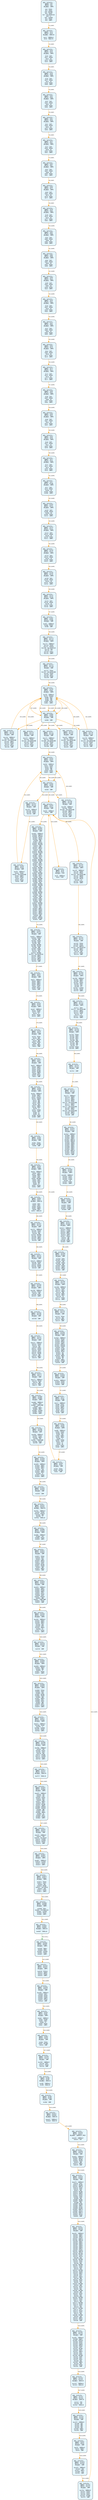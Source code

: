 digraph Contract_CFG {
    rankdir=TB;
    node [shape=box, style="filled, rounded", fontname="Monospace", fontsize=9, margin=0.15];
    edge [fontname="Arial", fontsize=8, penwidth=1.2];

    "block_0" [label="合约: 0xfbc81a...
起始PC: 0x0
终止PC: 0xd
终止指令: JUMPI
---------
0x0: PUSH1
0x2: PUSH1
0x4: MSTORE
0x5: PUSH1
0x7: CALLDATASIZE
0x8: LT
0x9: ISZERO
0xa: PUSH2
0xd: JUMPI", fillcolor="#e6f7ff"];
    "block_1a" [label="合约: 0xfbc81a...
起始PC: 0x1a
终止PC: 0x1b
终止指令: INVALID
---------
0x1a: JUMPDEST
0x1b: INVALID", fillcolor="#e6f7ff"];
    "block_2b" [label="合约: 0xfbc81a...
起始PC: 0x2b
终止PC: 0x35
终止指令: JUMPI
---------
0x2b: DUP1
0x2c: PUSH4
0x31: EQ
0x32: PUSH2
0x35: JUMPI", fillcolor="#e6f7ff"];
    "block_36" [label="合约: 0xfbc81a...
起始PC: 0x36
终止PC: 0x40
终止指令: JUMPI
---------
0x36: DUP1
0x37: PUSH4
0x3c: EQ
0x3d: PUSH2
0x40: JUMPI", fillcolor="#e6f7ff"];
    "block_41" [label="合约: 0xfbc81a...
起始PC: 0x41
终止PC: 0x4b
终止指令: JUMPI
---------
0x41: DUP1
0x42: PUSH4
0x47: EQ
0x48: PUSH2
0x4b: JUMPI", fillcolor="#e6f7ff"];
    "block_4c" [label="合约: 0xfbc81a...
起始PC: 0x4c
终止PC: 0x56
终止指令: JUMPI
---------
0x4c: DUP1
0x4d: PUSH4
0x52: EQ
0x53: PUSH2
0x56: JUMPI", fillcolor="#e6f7ff"];
    "block_57" [label="合约: 0xfbc81a...
起始PC: 0x57
终止PC: 0x61
终止指令: JUMPI
---------
0x57: DUP1
0x58: PUSH4
0x5d: EQ
0x5e: PUSH2
0x61: JUMPI", fillcolor="#e6f7ff"];
    "block_62" [label="合约: 0xfbc81a...
起始PC: 0x62
终止PC: 0x6c
终止指令: JUMPI
---------
0x62: DUP1
0x63: PUSH4
0x68: EQ
0x69: PUSH2
0x6c: JUMPI", fillcolor="#e6f7ff"];
    "block_6d" [label="合约: 0xfbc81a...
起始PC: 0x6d
终止PC: 0x77
终止指令: JUMPI
---------
0x6d: DUP1
0x6e: PUSH4
0x73: EQ
0x74: PUSH2
0x77: JUMPI", fillcolor="#e6f7ff"];
    "block_78" [label="合约: 0xfbc81a...
起始PC: 0x78
终止PC: 0x82
终止指令: JUMPI
---------
0x78: DUP1
0x79: PUSH4
0x7e: EQ
0x7f: PUSH2
0x82: JUMPI", fillcolor="#e6f7ff"];
    "block_83" [label="合约: 0xfbc81a...
起始PC: 0x83
终止PC: 0x8d
终止指令: JUMPI
---------
0x83: DUP1
0x84: PUSH4
0x89: EQ
0x8a: PUSH2
0x8d: JUMPI", fillcolor="#e6f7ff"];
    "block_8e" [label="合约: 0xfbc81a...
起始PC: 0x8e
终止PC: 0x98
终止指令: JUMPI
---------
0x8e: DUP1
0x8f: PUSH4
0x94: EQ
0x95: PUSH2
0x98: JUMPI", fillcolor="#e6f7ff"];
    "block_99" [label="合约: 0xfbc81a...
起始PC: 0x99
终止PC: 0xa3
终止指令: JUMPI
---------
0x99: DUP1
0x9a: PUSH4
0x9f: EQ
0xa0: PUSH2
0xa3: JUMPI", fillcolor="#e6f7ff"];
    "block_a4" [label="合约: 0xfbc81a...
起始PC: 0xa4
终止PC: 0xae
终止指令: JUMPI
---------
0xa4: DUP1
0xa5: PUSH4
0xaa: EQ
0xab: PUSH2
0xae: JUMPI", fillcolor="#e6f7ff"];
    "block_af" [label="合约: 0xfbc81a...
起始PC: 0xaf
终止PC: 0xb9
终止指令: JUMPI
---------
0xaf: DUP1
0xb0: PUSH4
0xb5: EQ
0xb6: PUSH2
0xb9: JUMPI", fillcolor="#e6f7ff"];
    "block_ba" [label="合约: 0xfbc81a...
起始PC: 0xba
终止PC: 0xc4
终止指令: JUMPI
---------
0xba: DUP1
0xbb: PUSH4
0xc0: EQ
0xc1: PUSH2
0xc4: JUMPI", fillcolor="#e6f7ff"];
    "block_c5" [label="合约: 0xfbc81a...
起始PC: 0xc5
终止PC: 0xcf
终止指令: JUMPI
---------
0xc5: DUP1
0xc6: PUSH4
0xcb: EQ
0xcc: PUSH2
0xcf: JUMPI", fillcolor="#e6f7ff"];
    "block_d0" [label="合约: 0xfbc81a...
起始PC: 0xd0
终止PC: 0xda
终止指令: JUMPI
---------
0xd0: DUP1
0xd1: PUSH4
0xd6: EQ
0xd7: PUSH2
0xda: JUMPI", fillcolor="#e6f7ff"];
    "block_db" [label="合约: 0xfbc81a...
起始PC: 0xdb
终止PC: 0xe5
终止指令: JUMPI
---------
0xdb: DUP1
0xdc: PUSH4
0xe1: EQ
0xe2: PUSH2
0xe5: JUMPI", fillcolor="#e6f7ff"];
    "block_e6" [label="合约: 0xfbc81a...
起始PC: 0xe6
终止PC: 0xf0
终止指令: JUMPI
---------
0xe6: DUP1
0xe7: PUSH4
0xec: EQ
0xed: PUSH2
0xf0: JUMPI", fillcolor="#e6f7ff"];
    "block_f1" [label="合约: 0xfbc81a...
起始PC: 0xf1
终止PC: 0xfb
终止指令: JUMPI
---------
0xf1: DUP1
0xf2: PUSH4
0xf7: EQ
0xf8: PUSH2
0xfb: JUMPI", fillcolor="#e6f7ff"];
    "block_fc" [label="合约: 0xfbc81a...
起始PC: 0xfc
终止PC: 0x106
终止指令: JUMPI
---------
0xfc: DUP1
0xfd: PUSH4
0x102: EQ
0x103: PUSH2
0x106: JUMPI", fillcolor="#e6f7ff"];
    "block_107" [label="合约: 0xfbc81a...
起始PC: 0x107
终止PC: 0x111
终止指令: JUMPI
---------
0x107: DUP1
0x108: PUSH4
0x10d: EQ
0x10e: PUSH2
0x111: JUMPI", fillcolor="#e6f7ff"];
    "block_112" [label="合约: 0xfbc81a...
起始PC: 0x112
终止PC: 0x11c
终止指令: JUMPI
---------
0x112: DUP1
0x113: PUSH4
0x118: EQ
0x119: PUSH2
0x11c: JUMPI", fillcolor="#e6f7ff"];
    "block_11d" [label="合约: 0xfbc81a...
起始PC: 0x11d
终止PC: 0x127
终止指令: JUMPI
---------
0x11d: DUP1
0x11e: PUSH4
0x123: EQ
0x124: PUSH2
0x127: JUMPI", fillcolor="#e6f7ff"];
    "block_128" [label="合约: 0xfbc81a...
起始PC: 0x128
终止PC: 0x132
终止指令: JUMPI
---------
0x128: DUP1
0x129: PUSH4
0x12e: EQ
0x12f: PUSH2
0x132: JUMPI", fillcolor="#e6f7ff"];
    "block_133" [label="合约: 0xfbc81a...
起始PC: 0x133
终止PC: 0x13d
终止指令: JUMPI
---------
0x133: DUP1
0x134: PUSH4
0x139: EQ
0x13a: PUSH2
0x13d: JUMPI", fillcolor="#e6f7ff"];
    "block_307" [label="合约: 0xfbc81a...
起始PC: 0x307
终止PC: 0x30b
终止指令: JUMP
---------
0x307: JUMPDEST
0x308: PUSH2
0x30b: JUMP", fillcolor="#e6f7ff"];
    "block_1c13" [label="合约: 0xfbc81a...
起始PC: 0x1c13
终止PC: 0x1c3e
终止指令: JUMPI
---------
0x1c13: JUMPDEST
0x1c14: PUSH2
0x1c17: PUSH32
0x1c38: CALLDATASIZE
0x1c39: ADD
0x1c3a: SLT
0x1c3b: PUSH2
0x1c3e: JUMPI", fillcolor="#e6f7ff"];
    "block_1c3f" [label="合约: 0xfbc81a...
起始PC: 0x1c3f
终止PC: 0x1c49
终止指令: JUMP
---------
0x1c3f: PUSH1
0x1c41: CALLDATALOAD
0x1c42: PUSH2
0x1c45: DUP2
0x1c46: PUSH2
0x1c49: JUMP", fillcolor="#e6f7ff"];
    "block_3f0" [label="合约: 0xfbc81a...
起始PC: 0x3f0
终止PC: 0x40c
终止指令: JUMPI
---------
0x3f0: JUMPDEST
0x3f1: PUSH20
0x406: DUP2
0x407: AND
0x408: SUB
0x409: PUSH2
0x40c: JUMPI", fillcolor="#e6f7ff"];
    "block_40d" [label="合约: 0xfbc81a...
起始PC: 0x40d
终止PC: 0x40d
终止指令: JUMP
---------
0x40d: JUMP", fillcolor="#e6f7ff"];
    "block_1c4a" [label="合约: 0xfbc81a...
起始PC: 0x1c4a
终止PC: 0x1c56
终止指令: JUMP
---------
0x1c4a: JUMPDEST
0x1c4b: PUSH1
0x1c4d: CALLDATALOAD
0x1c4e: SWAP1
0x1c4f: PUSH2
0x1c52: DUP3
0x1c53: PUSH2
0x1c56: JUMP", fillcolor="#e6f7ff"];
    "block_1c57" [label="合约: 0xfbc81a...
起始PC: 0x1c57
终止PC: 0x1c62
终止指令: JUMP
---------
0x1c57: JUMPDEST
0x1c58: PUSH1
0x1c5a: CALLDATALOAD
0x1c5b: PUSH2
0x1c5e: DUP2
0x1c5f: PUSH2
0x1c62: JUMP", fillcolor="#e6f7ff"];
    "block_1c63" [label="合约: 0xfbc81a...
起始PC: 0x1c63
终止PC: 0x1c6f
终止指令: JUMP
---------
0x1c63: JUMPDEST
0x1c64: PUSH1
0x1c66: CALLDATALOAD
0x1c67: SWAP1
0x1c68: PUSH2
0x1c6b: DUP3
0x1c6c: PUSH2
0x1c6f: JUMP", fillcolor="#e6f7ff"];
    "block_1c70" [label="合约: 0xfbc81a...
起始PC: 0x1c70
终止PC: 0x1c7b
终止指令: JUMP
---------
0x1c70: JUMPDEST
0x1c71: PUSH1
0x1c73: CALLDATALOAD
0x1c74: PUSH2
0x1c77: DUP2
0x1c78: PUSH2
0x1c7b: JUMP", fillcolor="#e6f7ff"];
    "block_1c7c" [label="合约: 0xfbc81a...
起始PC: 0x1c7c
终止PC: 0x1c88
终止指令: JUMP
---------
0x1c7c: JUMPDEST
0x1c7d: PUSH2
0x1c80: CALLDATALOAD
0x1c81: PUSH2
0x1c84: DUP2
0x1c85: PUSH2
0x1c88: JUMP", fillcolor="#e6f7ff"];
    "block_41b" [label="合约: 0xfbc81a...
起始PC: 0x41b
终止PC: 0x427
终止指令: JUMPI
---------
0x41b: JUMPDEST
0x41c: PUSH4
0x421: DUP2
0x422: AND
0x423: SUB
0x424: PUSH2
0x427: JUMPI", fillcolor="#e6f7ff"];
    "block_428" [label="合约: 0xfbc81a...
起始PC: 0x428
终止PC: 0x428
终止指令: JUMP
---------
0x428: JUMP", fillcolor="#e6f7ff"];
    "block_1c89" [label="合约: 0xfbc81a...
起始PC: 0x1c89
终止PC: 0x1c96
终止指令: JUMP
---------
0x1c89: JUMPDEST
0x1c8a: PUSH2
0x1c8d: CALLDATALOAD
0x1c8e: SWAP2
0x1c8f: PUSH2
0x1c92: DUP4
0x1c93: PUSH2
0x1c96: JUMP", fillcolor="#e6f7ff"];
    "block_1c97" [label="合约: 0xfbc81a...
起始PC: 0x1c97
终止PC: 0x1c9e
终止指令: JUMP
---------
0x1c97: JUMPDEST
0x1c98: PUSH2
0x1c9b: PUSH2
0x1c9e: JUMP", fillcolor="#e6f7ff"];
    "block_429" [label="合约: 0xfbc81a...
起始PC: 0x429
终止PC: 0x436
终止指令: JUMP
---------
0x429: JUMPDEST
0x42a: PUSH2
0x42d: CALLDATALOAD
0x42e: SWAP1
0x42f: PUSH2
0x432: DUP3
0x433: PUSH2
0x436: JUMP", fillcolor="#e6f7ff"];
    "block_419" [label="合约: 0xfbc81a...
起始PC: 0x419
终止PC: 0x41a
终止指令: JUMP
---------
0x419: JUMPDEST
0x41a: JUMP", fillcolor="#e6f7ff"];
    "block_1c9f" [label="合约: 0xfbc81a...
起始PC: 0x1c9f
终止PC: 0x1cb4
终止指令: JUMPI
---------
0x1c9f: JUMPDEST
0x1ca0: SWAP4
0x1ca1: PUSH2
0x1ca4: CALLDATALOAD
0x1ca5: SWAP8
0x1ca6: PUSH8
0x1caf: DUP10
0x1cb0: GT
0x1cb1: PUSH2
0x1cb4: JUMPI", fillcolor="#e6f7ff"];
    "block_1cb5" [label="合约: 0xfbc81a...
起始PC: 0x1cb5
终止PC: 0x1cc4
终止指令: JUMP
---------
0x1cb5: PUSH2
0x1cb8: PUSH2
0x1cbb: SWAP10
0x1cbc: CALLDATASIZE
0x1cbd: SWAP1
0x1cbe: PUSH1
0x1cc0: ADD
0x1cc1: PUSH2
0x1cc4: JUMP", fillcolor="#e6f7ff"];
    "block_17b4" [label="合约: 0xfbc81a...
起始PC: 0x17b4
终止PC: 0x17c0
终止指令: JUMPI
---------
0x17b4: JUMPDEST
0x17b5: SWAP2
0x17b6: DUP2
0x17b7: PUSH1
0x17b9: DUP5
0x17ba: ADD
0x17bb: SLT
0x17bc: ISZERO
0x17bd: PUSH2
0x17c0: JUMPI", fillcolor="#e6f7ff"];
    "block_17c1" [label="合约: 0xfbc81a...
起始PC: 0x17c1
终止PC: 0x17d2
终止指令: JUMPI
---------
0x17c1: DUP3
0x17c2: CALLDATALOAD
0x17c3: SWAP2
0x17c4: PUSH8
0x17cd: DUP4
0x17ce: GT
0x17cf: PUSH2
0x17d2: JUMPI", fillcolor="#e6f7ff"];
    "block_17d3" [label="合约: 0xfbc81a...
起始PC: 0x17d3
终止PC: 0x17e0
终止指令: JUMPI
---------
0x17d3: PUSH1
0x17d5: DUP4
0x17d6: DUP2
0x17d7: DUP7
0x17d8: ADD
0x17d9: SWAP6
0x17da: ADD
0x17db: ADD
0x17dc: GT
0x17dd: PUSH2
0x17e0: JUMPI", fillcolor="#e6f7ff"];
    "block_17e1" [label="合约: 0xfbc81a...
起始PC: 0x17e1
终止PC: 0x17e1
终止指令: JUMP
---------
0x17e1: JUMP", fillcolor="#e6f7ff"];
    "block_1cc5" [label="合约: 0xfbc81a...
起始PC: 0x1cc5
终止PC: 0x1cd8
终止指令: JUMP
---------
0x1cc5: JUMPDEST
0x1cc6: SWAP9
0x1cc7: SWAP1
0x1cc8: SWAP8
0x1cc9: PUSH1
0x1ccb: CALLDATALOAD
0x1ccc: SWAP4
0x1ccd: PUSH1
0x1ccf: CALLDATALOAD
0x1cd0: SWAP4
0x1cd1: PUSH1
0x1cd3: CALLDATALOAD
0x1cd4: SWAP4
0x1cd5: PUSH2
0x1cd8: JUMP", fillcolor="#e6f7ff"];
    "block_35af" [label="合约: 0xfbc81a...
起始PC: 0x35af
终止PC: 0x35c2
终止指令: JUMP
---------
0x35af: JUMPDEST
0x35b0: SWAP6
0x35b1: SWAP4
0x35b2: SWAP2
0x35b3: SWAP12
0x35b4: SWAP10
0x35b5: SWAP9
0x35b6: SWAP8
0x35b7: SWAP7
0x35b8: SWAP5
0x35b9: SWAP3
0x35ba: SWAP1
0x35bb: SWAP12
0x35bc: PUSH2
0x35bf: PUSH2
0x35c2: JUMP", fillcolor="#e6f7ff"];
    "block_3d18" [label="合约: 0xfbc81a...
起始PC: 0x3d18
终止PC: 0x3d22
终止指令: JUMPI
---------
0x3d18: JUMPDEST
0x3d19: PUSH1
0x3d1b: PUSH1
0x3d1d: SLOAD
0x3d1e: EQ
0x3d1f: PUSH2
0x3d22: JUMPI", fillcolor="#e6f7ff"];
    "block_3d23" [label="合约: 0xfbc81a...
起始PC: 0x3d23
终止PC: 0x3d28
终止指令: JUMP
---------
0x3d23: PUSH1
0x3d25: PUSH1
0x3d27: SSTORE
0x3d28: JUMP", fillcolor="#e6f7ff"];
    "block_35c3" [label="合约: 0xfbc81a...
起始PC: 0x35c3
终止PC: 0x35d3
终止指令: JUMPI
---------
0x35c3: JUMPDEST
0x35c4: PUSH2
0x35c7: SLOAD
0x35c8: SWAP7
0x35c9: PUSH1
0x35cb: DUP9
0x35cc: PUSH1
0x35ce: SHR
0x35cf: AND
0x35d0: PUSH2
0x35d3: JUMPI", fillcolor="#e6f7ff"];
    "block_35d4" [label="合约: 0xfbc81a...
起始PC: 0x35d4
终止PC: 0x35e5
终止指令: JUMP
---------
0x35d4: DUP8
0x35d5: PUSH1
0x35d7: SHR
0x35d8: PUSH4
0x35dd: AND
0x35de: PUSH2
0x35e1: SWAP1
0x35e2: PUSH2
0x35e5: JUMP", fillcolor="#e6f7ff"];
    "block_3c0b" [label="合约: 0xfbc81a...
起始PC: 0x3c0b
终止PC: 0x3c1a
终止指令: JUMPI
---------
0x3c0b: JUMPDEST
0x3c0c: PUSH4
0x3c11: DUP1
0x3c12: SWAP2
0x3c13: AND
0x3c14: SWAP1
0x3c15: DUP2
0x3c16: EQ
0x3c17: PUSH2
0x3c1a: JUMPI", fillcolor="#e6f7ff"];
    "block_3c1b" [label="合约: 0xfbc81a...
起始PC: 0x3c1b
终止PC: 0x3c1f
终止指令: JUMP
---------
0x3c1b: PUSH1
0x3c1d: ADD
0x3c1e: SWAP1
0x3c1f: JUMP", fillcolor="#e6f7ff"];
    "block_35e6" [label="合约: 0xfbc81a...
起始PC: 0x35e6
终止PC: 0x3639
终止指令: JUMP
---------
0x35e6: JUMPDEST
0x35e7: PUSH2
0x35ea: SWAP1
0x35eb: PUSH2
0x35ee: SWAP1
0x35ef: PUSH32
0x3610: PUSH28
0x362d: DUP4
0x362e: SLOAD
0x362f: SWAP3
0x3630: PUSH1
0x3632: SHL
0x3633: AND
0x3634: SWAP2
0x3635: AND
0x3636: OR
0x3637: SWAP1
0x3638: SSTORE
0x3639: JUMP", fillcolor="#e6f7ff"];
    "block_363a" [label="合约: 0xfbc81a...
起始PC: 0x363a
终止PC: 0x3641
终止指令: JUMP
---------
0x363a: JUMPDEST
0x363b: PUSH2
0x363e: PUSH2
0x3641: JUMP", fillcolor="#e6f7ff"];
    "block_5cf" [label="合约: 0xfbc81a...
起始PC: 0x5cf
终止PC: 0x5db
终止指令: JUMP
---------
0x5cf: JUMPDEST
0x5d0: PUSH1
0x5d2: MLOAD
0x5d3: SWAP1
0x5d4: PUSH2
0x5d7: DUP3
0x5d8: PUSH2
0x5db: JUMP", fillcolor="#e6f7ff"];
    "block_490" [label="合约: 0xfbc81a...
起始PC: 0x490
终止PC: 0x4a8
终止指令: JUMPI
---------
0x490: JUMPDEST
0x491: PUSH2
0x494: DUP2
0x495: ADD
0x496: SWAP1
0x497: DUP2
0x498: LT
0x499: PUSH8
0x4a2: DUP3
0x4a3: GT
0x4a4: OR
0x4a5: PUSH2
0x4a8: JUMPI", fillcolor="#e6f7ff"];
    "block_4a9" [label="合约: 0xfbc81a...
起始PC: 0x4a9
终止PC: 0x4ac
终止指令: JUMP
---------
0x4a9: PUSH1
0x4ab: MSTORE
0x4ac: JUMP", fillcolor="#e6f7ff"];
    "block_3642" [label="合约: 0xfbc81a...
起始PC: 0x3642
终止PC: 0x36fb
终止指令: JUMP
---------
0x3642: JUMPDEST
0x3643: SWAP14
0x3644: PUSH20
0x3659: DUP16
0x365a: SWAP3
0x365b: AND
0x365c: DUP3
0x365d: MSTORE
0x365e: PUSH20
0x3673: AND
0x3674: SWAP1
0x3675: PUSH1
0x3677: ADD
0x3678: MSTORE
0x3679: PUSH20
0x368e: AND
0x368f: PUSH1
0x3691: DUP14
0x3692: ADD
0x3693: MSTORE
0x3694: PUSH20
0x36a9: AND
0x36aa: PUSH1
0x36ac: DUP13
0x36ad: ADD
0x36ae: MSTORE
0x36af: PUSH1
0x36b1: DUP12
0x36b2: ADD
0x36b3: MSTORE
0x36b4: PUSH1
0x36b6: DUP11
0x36b7: ADD
0x36b8: MSTORE
0x36b9: PUSH1
0x36bb: DUP10
0x36bc: ADD
0x36bd: MSTORE
0x36be: PUSH20
0x36d3: AND
0x36d4: PUSH1
0x36d6: DUP9
0x36d7: ADD
0x36d8: MSTORE
0x36d9: PUSH1
0x36db: SHR
0x36dc: PUSH4
0x36e1: AND
0x36e2: PUSH2
0x36e5: DUP8
0x36e6: ADD
0x36e7: MSTORE
0x36e8: PUSH2
0x36eb: DUP7
0x36ec: ADD
0x36ed: SWAP1
0x36ee: PUSH2
0x36f1: SWAP2
0x36f2: SWAP1
0x36f3: PUSH4
0x36f8: AND
0x36f9: SWAP1
0x36fa: MSTORE
0x36fb: JUMP", fillcolor="#e6f7ff"];
    "block_36fc" [label="合约: 0xfbc81a...
起始PC: 0x36fc
终止PC: 0x371e
终止指令: JUMP
---------
0x36fc: JUMPDEST
0x36fd: PUSH4
0x3702: AND
0x3703: PUSH2
0x3706: DUP6
0x3707: ADD
0x3708: MSTORE
0x3709: PUSH4
0x370e: AND
0x370f: PUSH2
0x3712: DUP5
0x3713: ADD
0x3714: MSTORE
0x3715: CALLDATASIZE
0x3716: SWAP1
0x3717: PUSH2
0x371a: SWAP3
0x371b: PUSH2
0x371e: JUMP", fillcolor="#e6f7ff"];
    "block_623" [label="合约: 0xfbc81a...
起始PC: 0x623
终止PC: 0x62e
终止指令: JUMP
---------
0x623: JUMPDEST
0x624: SWAP3
0x625: SWAP2
0x626: SWAP3
0x627: PUSH2
0x62a: DUP3
0x62b: PUSH2
0x62e: JUMP", fillcolor="#e6f7ff"];
    "block_5e9" [label="合约: 0xfbc81a...
起始PC: 0x5e9
终止PC: 0x5f8
终止指令: JUMPI
---------
0x5e9: JUMPDEST
0x5ea: PUSH8
0x5f3: DUP2
0x5f4: GT
0x5f5: PUSH2
0x5f8: JUMPI", fillcolor="#e6f7ff"];
    "block_5f9" [label="合约: 0xfbc81a...
起始PC: 0x5f9
终止PC: 0x622
终止指令: JUMP
---------
0x5f9: PUSH1
0x5fb: ADD
0x5fc: PUSH32
0x61d: AND
0x61e: PUSH1
0x620: ADD
0x621: SWAP1
0x622: JUMP", fillcolor="#e6f7ff"];
    "block_62f" [label="合约: 0xfbc81a...
起始PC: 0x62f
终止PC: 0x63c
终止指令: JUMP
---------
0x62f: JUMPDEST
0x630: SWAP2
0x631: PUSH2
0x634: PUSH1
0x636: MLOAD
0x637: SWAP4
0x638: DUP5
0x639: PUSH2
0x63c: JUMP", fillcolor="#e6f7ff"];
    "block_54d" [label="合约: 0xfbc81a...
起始PC: 0x54d
终止PC: 0x589
终止指令: JUMPI
---------
0x54d: JUMPDEST
0x54e: SWAP1
0x54f: PUSH1
0x551: PUSH32
0x572: SWAP2
0x573: ADD
0x574: AND
0x575: DUP2
0x576: ADD
0x577: SWAP1
0x578: DUP2
0x579: LT
0x57a: PUSH8
0x583: DUP3
0x584: GT
0x585: OR
0x586: PUSH2
0x589: JUMPI", fillcolor="#e6f7ff"];
    "block_58a" [label="合约: 0xfbc81a...
起始PC: 0x58a
终止PC: 0x58d
终止指令: JUMP
---------
0x58a: PUSH1
0x58c: MSTORE
0x58d: JUMP", fillcolor="#e6f7ff"];
    "block_63d" [label="合约: 0xfbc81a...
起始PC: 0x63d
终止PC: 0x64a
终止指令: JUMPI
---------
0x63d: JUMPDEST
0x63e: DUP3
0x63f: SWAP5
0x640: DUP2
0x641: DUP5
0x642: MSTORE
0x643: DUP2
0x644: DUP4
0x645: ADD
0x646: GT
0x647: PUSH2
0x64a: JUMPI", fillcolor="#e6f7ff"];
    "block_64b" [label="合约: 0xfbc81a...
起始PC: 0x64b
终止PC: 0x651
终止指令: INVALID
---------
0x64b: DUP3
0x64c: DUP2
0x64d: PUSH1
0x64f: SWAP4
0x650: DUP5
0x651: INVALID", fillcolor="#e6f7ff"];
    "block_371f" [label="合约: 0xfbc81a...
起始PC: 0x371f
终止PC: 0x372d
终止指令: JUMP
---------
0x371f: JUMPDEST
0x3720: PUSH2
0x3723: DUP3
0x3724: ADD
0x3725: MSTORE
0x3726: PUSH2
0x3729: SWAP1
0x372a: PUSH2
0x372d: JUMP", fillcolor="#e6f7ff"];
    "block_4cd7" [label="合约: 0xfbc81a...
起始PC: 0x4cd7
终止PC: 0x4ce0
终止指令: JUMP
---------
0x4cd7: JUMPDEST
0x4cd8: PUSH2
0x4cdb: DUP2
0x4cdc: MLOAD
0x4cdd: PUSH2
0x4ce0: JUMP", fillcolor="#e6f7ff"];
    "block_5330" [label="合约: 0xfbc81a...
起始PC: 0x5330
终止PC: 0x5337
终止指令: JUMPI
---------
0x5330: JUMPDEST
0x5331: PUSH1
0x5333: SHR
0x5334: PUSH2
0x5337: JUMPI", fillcolor="#e6f7ff"];
    "block_5338" [label="合约: 0xfbc81a...
起始PC: 0x5338
终止PC: 0x5338
终止指令: JUMP
---------
0x5338: JUMP", fillcolor="#e6f7ff"];
    "block_4ce1" [label="合约: 0xfbc81a...
起始PC: 0x4ce1
终止PC: 0x4cf6
终止指令: JUMP
---------
0x4ce1: JUMPDEST
0x4ce2: PUSH2
0x4ce5: DUP2
0x4ce6: ADD
0x4ce7: PUSH2
0x4cea: PUSH2
0x4ced: DUP3
0x4cee: MLOAD
0x4cef: PUSH4
0x4cf4: AND
0x4cf5: SWAP1
0x4cf6: JUMP", fillcolor="#e6f7ff"];
    "block_4cf7" [label="合约: 0xfbc81a...
起始PC: 0x4cf7
终止PC: 0x4cff
终止指令: JUMP
---------
0x4cf7: JUMPDEST
0x4cf8: PUSH4
0x4cfd: AND
0x4cfe: SWAP1
0x4cff: JUMP", fillcolor="#e6f7ff"];
    "block_4d00" [label="合约: 0xfbc81a...
起始PC: 0x4d00
终止PC: 0x4d0a
终止指令: JUMPI
---------
0x4d00: JUMPDEST
0x4d01: DUP1
0x4d02: TIMESTAMP
0x4d03: LT
0x4d04: SWAP1
0x4d05: DUP2
0x4d06: ISZERO
0x4d07: PUSH2
0x4d0a: JUMPI", fillcolor="#e6f7ff"];
    "block_4f86" [label="合约: 0xfbc81a...
起始PC: 0x4f86
终止PC: 0x4f90
终止指令: JUMP
---------
0x4f86: JUMPDEST
0x4f87: PUSH2
0x4f8a: SWAP2
0x4f8b: POP
0x4f8c: TIMESTAMP
0x4f8d: PUSH2
0x4f90: JUMP", fillcolor="#e6f7ff"];
    "block_3d29" [label="合约: 0xfbc81a...
起始PC: 0x3d29
终止PC: 0x3d34
终止指令: JUMPI
---------
0x3d29: JUMPDEST
0x3d2a: SWAP2
0x3d2b: SWAP1
0x3d2c: DUP3
0x3d2d: SUB
0x3d2e: SWAP2
0x3d2f: DUP3
0x3d30: GT
0x3d31: PUSH2
0x3d34: JUMPI", fillcolor="#e6f7ff"];
    "block_3d35" [label="合约: 0xfbc81a...
起始PC: 0x3d35
终止PC: 0x3d35
终止指令: JUMP
---------
0x3d35: JUMP", fillcolor="#e6f7ff"];
    "block_4f91" [label="合约: 0xfbc81a...
起始PC: 0x4f91
终止PC: 0x4fba
终止指令: INVALID
---------
0x4f91: JUMPDEST
0x4f92: PUSH4
0x4f97: PUSH32
0x4fb8: AND
0x4fb9: LT
0x4fba: INVALID", fillcolor="#e6f7ff"];
    "block_4d0b" [label="合约: 0xfbc81a...
起始PC: 0x4d0b
终止PC: 0x4d10
终止指令: JUMPI
---------
0x4d0b: JUMPDEST
0x4d0c: POP
0x4d0d: PUSH2
0x4d10: JUMPI", fillcolor="#e6f7ff"];
    "block_4d11" [label="合约: 0xfbc81a...
起始PC: 0x4d11
终止PC: 0x4d23
终止指令: JUMP
---------
0x4d11: PUSH2
0x4d14: DUP3
0x4d15: ADD
0x4d16: SWAP2
0x4d17: PUSH2
0x4d1a: DUP4
0x4d1b: MLOAD
0x4d1c: PUSH4
0x4d21: AND
0x4d22: SWAP1
0x4d23: JUMP", fillcolor="#e6f7ff"];
    "block_4d24" [label="合约: 0xfbc81a...
起始PC: 0x4d24
终止PC: 0x4d57
终止指令: JUMP
---------
0x4d24: JUMPDEST
0x4d25: SWAP1
0x4d26: PUSH4
0x4d2b: SWAP2
0x4d2c: DUP3
0x4d2d: PUSH2
0x4d30: DUP2
0x4d31: PUSH32
0x4d52: AND
0x4d53: TIMESTAMP
0x4d54: PUSH2
0x4d57: JUMP", fillcolor="#e6f7ff"];
    "block_4164" [label="合约: 0xfbc81a...
起始PC: 0x4164
终止PC: 0x416f
终止指令: JUMPI
---------
0x4164: JUMPDEST
0x4165: SWAP2
0x4166: SWAP1
0x4167: DUP3
0x4168: ADD
0x4169: DUP1
0x416a: SWAP3
0x416b: GT
0x416c: PUSH2
0x416f: JUMPI", fillcolor="#e6f7ff"];
    "block_4170" [label="合约: 0xfbc81a...
起始PC: 0x4170
终止PC: 0x4170
终止指令: JUMP
---------
0x4170: JUMP", fillcolor="#e6f7ff"];
    "block_4d58" [label="合约: 0xfbc81a...
起始PC: 0x4d58
终止PC: 0x4d5f
终止指令: JUMPI
---------
0x4d58: JUMPDEST
0x4d59: SWAP2
0x4d5a: AND
0x4d5b: GT
0x4d5c: PUSH2
0x4d5f: JUMPI", fillcolor="#e6f7ff"];
    "block_4d60" [label="合约: 0xfbc81a...
起始PC: 0x4d60
终止PC: 0x4d74
终止指令: JUMPI
---------
0x4d60: PUSH2
0x4d63: DUP2
0x4d64: ADD
0x4d65: MLOAD
0x4d66: PUSH4
0x4d6b: AND
0x4d6c: SWAP2
0x4d6d: DUP1
0x4d6e: DUP4
0x4d6f: AND
0x4d70: DUP1
0x4d71: PUSH2
0x4d74: JUMPI", fillcolor="#e6f7ff"];
    "block_4eff" [label="合约: 0xfbc81a...
起始PC: 0x4eff
终止PC: 0x4f0a
终止指令: JUMPI
---------
0x4eff: JUMPDEST
0x4f00: PUSH4
0x4f05: LT
0x4f06: ISZERO
0x4f07: PUSH2
0x4f0a: JUMPI", fillcolor="#e6f7ff"];
    "block_4f0b" [label="合约: 0xfbc81a...
起始PC: 0x4f0b
终止PC: 0x4f16
终止指令: JUMPI
---------
0x4f0b: JUMPDEST
0x4f0c: POP
0x4f0d: PUSH1
0x4f0f: DUP2
0x4f10: ADD
0x4f11: MLOAD
0x4f12: ISZERO
0x4f13: PUSH2
0x4f16: JUMPI", fillcolor="#e6f7ff"];
    "block_4f17" [label="合约: 0xfbc81a...
起始PC: 0x4f17
终止PC: 0x4f17
终止指令: INVALID
---------
0x4f17: INVALID", fillcolor="#e6f7ff"];
    "block_4d75" [label="合约: 0xfbc81a...
起始PC: 0x4d75
终止PC: 0x4dbe
终止指令: JUMPI
---------
0x4d75: JUMPDEST
0x4d76: POP
0x4d77: POP
0x4d78: PUSH1
0x4d7a: DUP2
0x4d7b: ADD
0x4d7c: SWAP1
0x4d7d: DUP2
0x4d7e: MLOAD
0x4d7f: SWAP2
0x4d80: PUSH20
0x4d95: PUSH32
0x4db6: AND
0x4db7: DUP1
0x4db8: SWAP4
0x4db9: EQ
0x4dba: DUP1
0x4dbb: PUSH2
0x4dbe: JUMPI", fillcolor="#e6f7ff"];
    "block_4ef6" [label="合约: 0xfbc81a...
起始PC: 0x4ef6
终止PC: 0x4efe
终止指令: JUMP
---------
0x4ef6: JUMPDEST
0x4ef7: POP
0x4ef8: CALLVALUE
0x4ef9: ISZERO
0x4efa: ISZERO
0x4efb: PUSH2
0x4efe: JUMP", fillcolor="#e6f7ff"];
    "block_4dbf" [label="合约: 0xfbc81a...
起始PC: 0x4dbf
终止PC: 0x4dc4
终止指令: JUMPI
---------
0x4dbf: JUMPDEST
0x4dc0: ISZERO
0x4dc1: PUSH2
0x4dc4: JUMPI", fillcolor="#e6f7ff"];
    "block_4dc5" [label="合约: 0xfbc81a...
起始PC: 0x4dc5
终止PC: 0x4dcf
终止指令: JUMPI
---------
0x4dc5: PUSH1
0x4dc7: DUP3
0x4dc8: ADD
0x4dc9: MLOAD
0x4dca: CALLVALUE
0x4dcb: SUB
0x4dcc: PUSH2
0x4dcf: JUMPI", fillcolor="#e6f7ff"];
    "block_4dd0" [label="合约: 0xfbc81a...
起始PC: 0x4dd0
终止PC: 0x4dd6
终止指令: JUMPI
---------
0x4dd0: DUP3
0x4dd1: EXTCODESIZE
0x4dd2: ISZERO
0x4dd3: PUSH2
0x4dd6: JUMPI", fillcolor="#e6f7ff"];
    "block_4dd7" [label="合约: 0xfbc81a...
起始PC: 0x4dd7
终止PC: 0x4dd7
终止指令: INVALID
---------
0x4dd7: INVALID", fillcolor="#e6f7ff"];
    "block_4e09" [label="合约: 0xfbc81a...
起始PC: 0x4e09
终止PC: 0x4e0f
终止指令: JUMPI
---------
0x4e09: SWAP3
0x4e0a: DUP4
0x4e0b: ISZERO
0x4e0c: PUSH2
0x4e0f: JUMPI", fillcolor="#e6f7ff"];
    "block_4e10" [label="合约: 0xfbc81a...
起始PC: 0x4e10
终止PC: 0x4e35
终止指令: JUMPI
---------
0x4e10: PUSH32
0x4e31: SWAP4
0x4e32: PUSH2
0x4e35: JUMPI", fillcolor="#e6f7ff"];
    "block_4e96" [label="合约: 0xfbc81a...
起始PC: 0x4e96
终止PC: 0x4ea2
终止指令: JUMP
---------
0x4e96: JUMPDEST
0x4e97: DUP1
0x4e98: PUSH2
0x4e9b: PUSH2
0x4e9e: SWAP3
0x4e9f: PUSH2
0x4ea2: JUMP", fillcolor="#e6f7ff"];
    "block_4ad" [label="合约: 0xfbc81a...
起始PC: 0x4ad
终止PC: 0x4bc
终止指令: JUMPI
---------
0x4ad: JUMPDEST
0x4ae: PUSH8
0x4b7: DUP2
0x4b8: GT
0x4b9: PUSH2
0x4bc: JUMPI", fillcolor="#e6f7ff"];
    "block_4bd" [label="合约: 0xfbc81a...
起始PC: 0x4bd
终止PC: 0x4c0
终止指令: JUMP
---------
0x4bd: PUSH1
0x4bf: MSTORE
0x4c0: JUMP", fillcolor="#e6f7ff"];
    "block_3f0f" [label="合约: 0xfbc81a...
起始PC: 0x3f0f
终止PC: 0x3f14
终止指令: JUMP
---------
0x3f0f: JUMPDEST
0x3f10: DUP1
0x3f11: PUSH2
0x3f14: JUMP", fillcolor="#e6f7ff"];
    "block_384" [label="合约: 0xfbc81a...
起始PC: 0x384
终止PC: 0x385
终止指令: INVALID
---------
0x384: JUMPDEST
0x385: INVALID", fillcolor="#e6f7ff"];
    "block_38d" [label="合约: 0xfbc81a...
起始PC: 0x38d
终止PC: 0x38d
终止指令: JUMP
---------
0x38d: JUMP", fillcolor="#e6f7ff"];
    "block_4ea3" [label="合约: 0xfbc81a...
起始PC: 0x4ea3
终止PC: 0x4ea4
终止指令: INVALID
---------
0x4ea3: JUMPDEST
0x4ea4: INVALID", fillcolor="#e6f7ff"];
    "block_4e36" [label="合约: 0xfbc81a...
起始PC: 0x4e36
终止PC: 0x4e37
终止指令: JUMPDEST_PREV
---------
0x4e36: JUMPDEST
0x4e37: POP", fillcolor="#e6f7ff"];
    "block_4e6a" [label="合约: 0xfbc81a...
起始PC: 0x4e6a
终止PC: 0x4e74
终止指令: JUMP
---------
0x4e6a: JUMPDEST
0x4e6b: SWAP12
0x4e6c: MLOAD
0x4e6d: PUSH4
0x4e72: AND
0x4e73: SWAP1
0x4e74: JUMP", fillcolor="#e6f7ff"];
    "block_4e75" [label="合约: 0xfbc81a...
起始PC: 0x4e75
终止PC: 0x4e95
终止指令: JUMP
---------
0x4e75: JUMPDEST
0x4e76: DUP4
0x4e77: MLOAD
0x4e78: SWAP12
0x4e79: PUSH1
0x4e7b: DUP6
0x4e7c: ADD
0x4e7d: MLOAD
0x4e7e: SWAP4
0x4e7f: PUSH2
0x4e82: PUSH1
0x4e84: DUP8
0x4e85: ADD
0x4e86: MLOAD
0x4e87: SWAP7
0x4e88: ADD
0x4e89: MLOAD
0x4e8a: SWAP7
0x4e8b: PUSH1
0x4e8d: MLOAD
0x4e8e: SWAP11
0x4e8f: DUP12
0x4e90: SWAP11
0x4e91: DUP12
0x4e92: PUSH2
0x4e95: JUMP", fillcolor="#e6f7ff"];
    "block_4c81" [label="合约: 0xfbc81a...
起始PC: 0x4c81
终止PC: 0x4cd6
终止指令: JUMP
---------
0x4c81: JUMPDEST
0x4c82: SWAP7
0x4c83: SWAP3
0x4c84: PUSH2
0x4c87: SWAP11
0x4c88: SWAP10
0x4c89: SWAP7
0x4c8a: SWAP5
0x4c8b: SWAP2
0x4c8c: SWAP9
0x4c8d: SWAP6
0x4c8e: SWAP3
0x4c8f: PUSH2
0x4c92: SWAP10
0x4c93: DUP10
0x4c94: MSTORE
0x4c95: PUSH1
0x4c97: DUP10
0x4c98: ADD
0x4c99: MSTORE
0x4c9a: PUSH1
0x4c9c: DUP9
0x4c9d: ADD
0x4c9e: MSTORE
0x4c9f: PUSH1
0x4ca1: DUP8
0x4ca2: ADD
0x4ca3: MSTORE
0x4ca4: PUSH4
0x4ca9: SWAP3
0x4caa: DUP4
0x4cab: DUP1
0x4cac: SWAP3
0x4cad: AND
0x4cae: PUSH1
0x4cb0: DUP9
0x4cb1: ADD
0x4cb2: MSTORE
0x4cb3: AND
0x4cb4: PUSH1
0x4cb6: DUP7
0x4cb7: ADD
0x4cb8: MSTORE
0x4cb9: AND
0x4cba: PUSH1
0x4cbc: DUP5
0x4cbd: ADD
0x4cbe: MSTORE
0x4cbf: PUSH1
0x4cc1: DUP4
0x4cc2: ADD
0x4cc3: MSTORE
0x4cc4: PUSH2
0x4cc7: DUP3
0x4cc8: ADD
0x4cc9: MSTORE
0x4cca: DUP2
0x4ccb: PUSH2
0x4cce: DUP3
0x4ccf: ADD
0x4cd0: MSTORE
0x4cd1: ADD
0x4cd2: SWAP1
0x4cd3: PUSH2
0x4cd6: JUMP", fillcolor="#e6f7ff"];
    "block_1203" [label="合约: 0xfbc81a...
起始PC: 0x1203
终止PC: 0x123e
终止指令: JUMP
---------
0x1203: JUMPDEST
0x1204: SWAP1
0x1205: PUSH32
0x1226: PUSH1
0x1228: PUSH1
0x122a: SWAP4
0x122b: PUSH2
0x122e: DUP2
0x122f: MLOAD
0x1230: DUP1
0x1231: SWAP3
0x1232: DUP2
0x1233: DUP8
0x1234: MSTORE
0x1235: DUP8
0x1236: DUP1
0x1237: DUP9
0x1238: ADD
0x1239: SWAP2
0x123a: ADD
0x123b: PUSH2
0x123e: JUMP", fillcolor="#e6f7ff"];
    "block_11e2" [label="合约: 0xfbc81a...
起始PC: 0x11e2
终止PC: 0x11e3
终止指令: INVALID
---------
0x11e2: JUMPDEST
0x11e3: INVALID", fillcolor="#e6f7ff"];
    "block_11ec" [label="合约: 0xfbc81a...
起始PC: 0x11ec
终止PC: 0x11ee
终止指令: INVALID
---------
0x11ec: POP
0x11ed: POP
0x11ee: INVALID", fillcolor="#e6f7ff"];
    "block_123f" [label="合约: 0xfbc81a...
起始PC: 0x123f
终止PC: 0x1245
终止指令: JUMP
---------
0x123f: JUMPDEST
0x1240: ADD
0x1241: AND
0x1242: ADD
0x1243: ADD
0x1244: SWAP1
0x1245: JUMP", fillcolor="#e6f7ff"];
    "block_674" [label="合约: 0xfbc81a...
起始PC: 0x674
终止PC: 0x676
终止指令: JUMP
---------
0x674: JUMPDEST
0x675: SWAP1
0x676: JUMP", fillcolor="#e6f7ff"];
    "block_3efd" [label="合约: 0xfbc81a...
起始PC: 0x3efd
终止PC: 0x3f01
终止指令: JUMP
---------
0x3efd: JUMPDEST
0x3efe: SUB
0x3eff: SWAP1
0x3f00: LOG4
0x3f01: JUMP", fillcolor="#e6f7ff"];
    "block_372e" [label="合约: 0xfbc81a...
起始PC: 0x372e
终止PC: 0x3737
终止指令: JUMP
---------
0x372e: JUMPDEST
0x372f: PUSH2
0x3732: PUSH1
0x3734: PUSH1
0x3736: SSTORE
0x3737: JUMP", fillcolor="#e6f7ff"];
    "block_18" [label="合约: 0xfbc81a...
起始PC: 0x18
终止PC: 0x19
终止指令: STOP
---------
0x18: JUMPDEST
0x19: STOP", fillcolor="#e6f7ff"];

    "block_0" -> "block_1a" [label="#1 (JUMP)", color="#ff9800"];
    "block_1a" -> "block_2b" [label="#2 (JUMP)", color="#ff9800"];
    "block_2b" -> "block_36" [label="#3 (JUMP)", color="#ff9800"];
    "block_36" -> "block_41" [label="#4 (JUMP)", color="#ff9800"];
    "block_41" -> "block_4c" [label="#5 (JUMP)", color="#ff9800"];
    "block_4c" -> "block_57" [label="#6 (JUMP)", color="#ff9800"];
    "block_57" -> "block_62" [label="#7 (JUMP)", color="#ff9800"];
    "block_62" -> "block_6d" [label="#8 (JUMP)", color="#ff9800"];
    "block_6d" -> "block_78" [label="#9 (JUMP)", color="#ff9800"];
    "block_78" -> "block_83" [label="#10 (JUMP)", color="#ff9800"];
    "block_83" -> "block_8e" [label="#11 (JUMP)", color="#ff9800"];
    "block_8e" -> "block_99" [label="#12 (JUMP)", color="#ff9800"];
    "block_99" -> "block_a4" [label="#13 (JUMP)", color="#ff9800"];
    "block_a4" -> "block_af" [label="#14 (JUMP)", color="#ff9800"];
    "block_af" -> "block_ba" [label="#15 (JUMP)", color="#ff9800"];
    "block_ba" -> "block_c5" [label="#16 (JUMP)", color="#ff9800"];
    "block_c5" -> "block_d0" [label="#17 (JUMP)", color="#ff9800"];
    "block_d0" -> "block_db" [label="#18 (JUMP)", color="#ff9800"];
    "block_db" -> "block_e6" [label="#19 (JUMP)", color="#ff9800"];
    "block_e6" -> "block_f1" [label="#20 (JUMP)", color="#ff9800"];
    "block_f1" -> "block_fc" [label="#21 (JUMP)", color="#ff9800"];
    "block_fc" -> "block_107" [label="#22 (JUMP)", color="#ff9800"];
    "block_107" -> "block_112" [label="#23 (JUMP)", color="#ff9800"];
    "block_112" -> "block_11d" [label="#24 (JUMP)", color="#ff9800"];
    "block_11d" -> "block_128" [label="#25 (JUMP)", color="#ff9800"];
    "block_128" -> "block_133" [label="#26 (JUMP)", color="#ff9800"];
    "block_133" -> "block_307" [label="#27 (JUMP)", color="#ff9800"];
    "block_307" -> "block_1c13" [label="#28 (JUMP)", color="#ff9800"];
    "block_1c13" -> "block_1c3f" [label="#29 (JUMP)", color="#ff9800"];
    "block_1c3f" -> "block_3f0" [label="#30 (JUMP)", color="#ff9800"];
    "block_3f0" -> "block_40d" [label="#31 (JUMP)", color="#ff9800"];
    "block_40d" -> "block_1c4a" [label="#32 (JUMP)", color="#ff9800"];
    "block_1c4a" -> "block_3f0" [label="#33 (JUMP)", color="#ff9800"];
    "block_3f0" -> "block_40d" [label="#34 (JUMP)", color="#ff9800"];
    "block_40d" -> "block_1c57" [label="#35 (JUMP)", color="#ff9800"];
    "block_1c57" -> "block_3f0" [label="#36 (JUMP)", color="#ff9800"];
    "block_3f0" -> "block_40d" [label="#37 (JUMP)", color="#ff9800"];
    "block_40d" -> "block_1c63" [label="#38 (JUMP)", color="#ff9800"];
    "block_1c63" -> "block_3f0" [label="#39 (JUMP)", color="#ff9800"];
    "block_3f0" -> "block_40d" [label="#40 (JUMP)", color="#ff9800"];
    "block_40d" -> "block_1c70" [label="#41 (JUMP)", color="#ff9800"];
    "block_1c70" -> "block_3f0" [label="#42 (JUMP)", color="#ff9800"];
    "block_3f0" -> "block_40d" [label="#43 (JUMP)", color="#ff9800"];
    "block_40d" -> "block_1c7c" [label="#44 (JUMP)", color="#ff9800"];
    "block_1c7c" -> "block_41b" [label="#45 (JUMP)", color="#ff9800"];
    "block_41b" -> "block_428" [label="#46 (JUMP)", color="#ff9800"];
    "block_428" -> "block_1c89" [label="#47 (JUMP)", color="#ff9800"];
    "block_1c89" -> "block_41b" [label="#48 (JUMP)", color="#ff9800"];
    "block_41b" -> "block_428" [label="#49 (JUMP)", color="#ff9800"];
    "block_428" -> "block_1c97" [label="#50 (JUMP)", color="#ff9800"];
    "block_1c97" -> "block_429" [label="#51 (JUMP)", color="#ff9800"];
    "block_429" -> "block_41b" [label="#52 (JUMP)", color="#ff9800"];
    "block_41b" -> "block_428" [label="#53 (JUMP)", color="#ff9800"];
    "block_428" -> "block_419" [label="#54 (JUMP)", color="#ff9800"];
    "block_419" -> "block_1c9f" [label="#55 (JUMP)", color="#ff9800"];
    "block_1c9f" -> "block_1cb5" [label="#56 (JUMP)", color="#ff9800"];
    "block_1cb5" -> "block_17b4" [label="#57 (JUMP)", color="#ff9800"];
    "block_17b4" -> "block_17c1" [label="#58 (JUMP)", color="#ff9800"];
    "block_17c1" -> "block_17d3" [label="#59 (JUMP)", color="#ff9800"];
    "block_17d3" -> "block_17e1" [label="#60 (JUMP)", color="#ff9800"];
    "block_17e1" -> "block_1cc5" [label="#61 (JUMP)", color="#ff9800"];
    "block_1cc5" -> "block_35af" [label="#62 (JUMP)", color="#ff9800"];
    "block_35af" -> "block_3d18" [label="#63 (JUMP)", color="#ff9800"];
    "block_3d18" -> "block_3d23" [label="#64 (JUMP)", color="#ff9800"];
    "block_3d23" -> "block_35c3" [label="#65 (JUMP)", color="#ff9800"];
    "block_35c3" -> "block_35d4" [label="#66 (JUMP)", color="#ff9800"];
    "block_35d4" -> "block_3c0b" [label="#67 (JUMP)", color="#ff9800"];
    "block_3c0b" -> "block_3c1b" [label="#68 (JUMP)", color="#ff9800"];
    "block_3c1b" -> "block_35e6" [label="#69 (JUMP)", color="#ff9800"];
    "block_35e6" -> "block_363a" [label="#70 (JUMP)", color="#ff9800"];
    "block_363a" -> "block_5cf" [label="#71 (JUMP)", color="#ff9800"];
    "block_5cf" -> "block_490" [label="#72 (JUMP)", color="#ff9800"];
    "block_490" -> "block_4a9" [label="#73 (JUMP)", color="#ff9800"];
    "block_4a9" -> "block_419" [label="#74 (JUMP)", color="#ff9800"];
    "block_419" -> "block_3642" [label="#75 (JUMP)", color="#ff9800"];
    "block_3642" -> "block_36fc" [label="#76 (JUMP)", color="#ff9800"];
    "block_36fc" -> "block_623" [label="#77 (JUMP)", color="#ff9800"];
    "block_623" -> "block_5e9" [label="#78 (JUMP)", color="#ff9800"];
    "block_5e9" -> "block_5f9" [label="#79 (JUMP)", color="#ff9800"];
    "block_5f9" -> "block_62f" [label="#80 (JUMP)", color="#ff9800"];
    "block_62f" -> "block_54d" [label="#81 (JUMP)", color="#ff9800"];
    "block_54d" -> "block_58a" [label="#82 (JUMP)", color="#ff9800"];
    "block_58a" -> "block_63d" [label="#83 (JUMP)", color="#ff9800"];
    "block_63d" -> "block_64b" [label="#84 (JUMP)", color="#ff9800"];
    "block_64b" -> "block_371f" [label="#85 (JUMP)", color="#ff9800"];
    "block_371f" -> "block_4cd7" [label="#86 (JUMP)", color="#ff9800"];
    "block_4cd7" -> "block_5330" [label="#87 (JUMP)", color="#ff9800"];
    "block_5330" -> "block_5338" [label="#88 (JUMP)", color="#ff9800"];
    "block_5338" -> "block_4ce1" [label="#89 (JUMP)", color="#ff9800"];
    "block_4ce1" -> "block_4cf7" [label="#90 (JUMP)", color="#ff9800"];
    "block_4cf7" -> "block_4d00" [label="#91 (JUMP)", color="#ff9800"];
    "block_4d00" -> "block_4f86" [label="#92 (JUMP)", color="#ff9800"];
    "block_4f86" -> "block_3d29" [label="#93 (JUMP)", color="#ff9800"];
    "block_3d29" -> "block_3d35" [label="#94 (JUMP)", color="#ff9800"];
    "block_3d35" -> "block_4f91" [label="#95 (JUMP)", color="#ff9800"];
    "block_4f91" -> "block_4d0b" [label="#96 (JUMP)", color="#ff9800"];
    "block_4d0b" -> "block_4d11" [label="#97 (JUMP)", color="#ff9800"];
    "block_4d11" -> "block_4d24" [label="#98 (JUMP)", color="#ff9800"];
    "block_4d24" -> "block_4164" [label="#99 (JUMP)", color="#ff9800"];
    "block_4164" -> "block_4170" [label="#100 (JUMP)", color="#ff9800"];
    "block_4170" -> "block_4d58" [label="#101 (JUMP)", color="#ff9800"];
    "block_4d58" -> "block_4d60" [label="#102 (JUMP)", color="#ff9800"];
    "block_4d60" -> "block_4eff" [label="#103 (JUMP)", color="#ff9800"];
    "block_4eff" -> "block_4f0b" [label="#104 (JUMP)", color="#ff9800"];
    "block_4f0b" -> "block_4f17" [label="#105 (JUMP)", color="#ff9800"];
    "block_4f17" -> "block_4d75" [label="#106 (JUMP)", color="#ff9800"];
    "block_4d75" -> "block_4ef6" [label="#107 (JUMP)", color="#ff9800"];
    "block_4ef6" -> "block_4dbf" [label="#108 (JUMP)", color="#ff9800"];
    "block_4dbf" -> "block_4dc5" [label="#109 (JUMP)", color="#ff9800"];
    "block_4dc5" -> "block_4dd0" [label="#110 (JUMP)", color="#ff9800"];
    "block_4dd0" -> "block_4dd7" [label="#111 (JUMP)", color="#ff9800"];
    "block_4dd7" -> "block_4e09" [label="#112 (CALL)", color="#4caf50"];
    "block_4e09" -> "block_4e10" [label="#113 (JUMP)", color="#ff9800"];
    "block_4e10" -> "block_4e96" [label="#114 (JUMP)", color="#ff9800"];
    "block_4e96" -> "block_4ad" [label="#115 (JUMP)", color="#ff9800"];
    "block_4ad" -> "block_4bd" [label="#116 (JUMP)", color="#ff9800"];
    "block_4bd" -> "block_3f0f" [label="#117 (JUMP)", color="#ff9800"];
    "block_3f0f" -> "block_384" [label="#118 (JUMP)", color="#ff9800"];
    "block_384" -> "block_38d" [label="#119 (JUMP)", color="#ff9800"];
    "block_38d" -> "block_4ea3" [label="#120 (JUMP)", color="#ff9800"];
    "block_4ea3" -> "block_4e36" [label="#121 (JUMP)", color="#ff9800"];
    "block_4e36" -> "block_4e6a" [label="#122 (JUMP)", color="#ff9800"];
    "block_4e6a" -> "block_4e75" [label="#123 (JUMP)", color="#ff9800"];
    "block_4e75" -> "block_4c81" [label="#124 (JUMP)", color="#ff9800"];
    "block_4c81" -> "block_1203" [label="#125 (JUMP)", color="#ff9800"];
    "block_1203" -> "block_11e2" [label="#126 (JUMP)", color="#ff9800"];
    "block_11e2" -> "block_11ec" [label="#127 (JUMP)", color="#ff9800"];
    "block_11ec" -> "block_123f" [label="#128 (JUMP)", color="#ff9800"];
    "block_123f" -> "block_674" [label="#129 (JUMP)", color="#ff9800"];
    "block_674" -> "block_3efd" [label="#130 (JUMP)", color="#ff9800"];
    "block_3efd" -> "block_372e" [label="#131 (JUMP)", color="#ff9800"];
    "block_372e" -> "block_419" [label="#132 (JUMP)", color="#ff9800"];
    "block_419" -> "block_18" [label="#133 (JUMP)", color="#ff9800"];
}